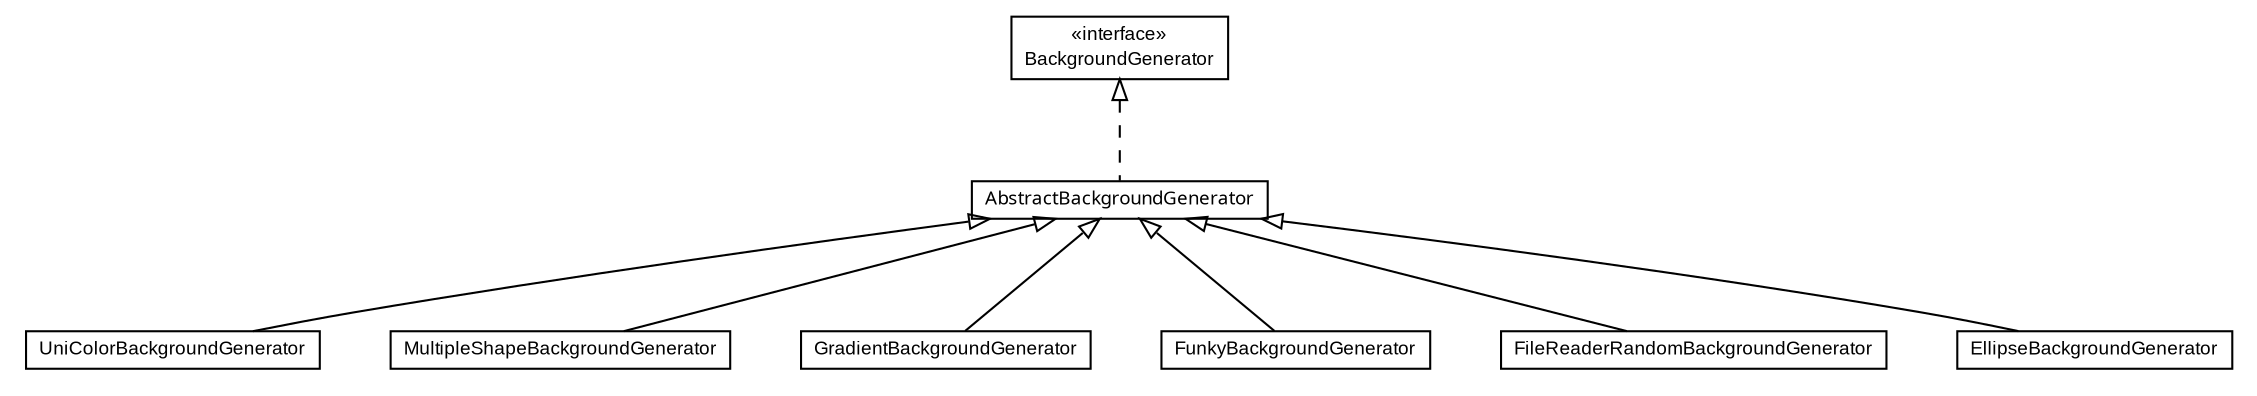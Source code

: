 #!/usr/local/bin/dot
#
# Class diagram 
# Generated by UmlGraph version 4.6 (http://www.spinellis.gr/sw/umlgraph)
#

digraph G {
	edge [fontname="arial",fontsize=10,labelfontname="arial",labelfontsize=10];
	node [fontname="arial",fontsize=10,shape=plaintext];
	// com.octo.captcha.component.image.backgroundgenerator.UniColorBackgroundGenerator
	c128 [label=<<table border="0" cellborder="1" cellspacing="0" cellpadding="2" port="p" href="./UniColorBackgroundGenerator.html">
		<tr><td><table border="0" cellspacing="0" cellpadding="1">
			<tr><td> UniColorBackgroundGenerator </td></tr>
		</table></td></tr>
		</table>>, fontname="arial", fontcolor="black", fontsize=9.0];
	// com.octo.captcha.component.image.backgroundgenerator.MultipleShapeBackgroundGenerator
	c129 [label=<<table border="0" cellborder="1" cellspacing="0" cellpadding="2" port="p" href="./MultipleShapeBackgroundGenerator.html">
		<tr><td><table border="0" cellspacing="0" cellpadding="1">
			<tr><td> MultipleShapeBackgroundGenerator </td></tr>
		</table></td></tr>
		</table>>, fontname="arial", fontcolor="black", fontsize=9.0];
	// com.octo.captcha.component.image.backgroundgenerator.GradientBackgroundGenerator
	c130 [label=<<table border="0" cellborder="1" cellspacing="0" cellpadding="2" port="p" href="./GradientBackgroundGenerator.html">
		<tr><td><table border="0" cellspacing="0" cellpadding="1">
			<tr><td> GradientBackgroundGenerator </td></tr>
		</table></td></tr>
		</table>>, fontname="arial", fontcolor="black", fontsize=9.0];
	// com.octo.captcha.component.image.backgroundgenerator.FunkyBackgroundGenerator
	c131 [label=<<table border="0" cellborder="1" cellspacing="0" cellpadding="2" port="p" href="./FunkyBackgroundGenerator.html">
		<tr><td><table border="0" cellspacing="0" cellpadding="1">
			<tr><td> FunkyBackgroundGenerator </td></tr>
		</table></td></tr>
		</table>>, fontname="arial", fontcolor="black", fontsize=9.0];
	// com.octo.captcha.component.image.backgroundgenerator.FileReaderRandomBackgroundGenerator
	c132 [label=<<table border="0" cellborder="1" cellspacing="0" cellpadding="2" port="p" href="./FileReaderRandomBackgroundGenerator.html">
		<tr><td><table border="0" cellspacing="0" cellpadding="1">
			<tr><td> FileReaderRandomBackgroundGenerator </td></tr>
		</table></td></tr>
		</table>>, fontname="arial", fontcolor="black", fontsize=9.0];
	// com.octo.captcha.component.image.backgroundgenerator.EllipseBackgroundGenerator
	c133 [label=<<table border="0" cellborder="1" cellspacing="0" cellpadding="2" port="p" href="./EllipseBackgroundGenerator.html">
		<tr><td><table border="0" cellspacing="0" cellpadding="1">
			<tr><td> EllipseBackgroundGenerator </td></tr>
		</table></td></tr>
		</table>>, fontname="arial", fontcolor="black", fontsize=9.0];
	// com.octo.captcha.component.image.backgroundgenerator.BackgroundGenerator
	c134 [label=<<table border="0" cellborder="1" cellspacing="0" cellpadding="2" port="p" href="./BackgroundGenerator.html">
		<tr><td><table border="0" cellspacing="0" cellpadding="1">
			<tr><td> &laquo;interface&raquo; </td></tr>
			<tr><td> BackgroundGenerator </td></tr>
		</table></td></tr>
		</table>>, fontname="arial", fontcolor="black", fontsize=9.0];
	// com.octo.captcha.component.image.backgroundgenerator.AbstractBackgroundGenerator
	c135 [label=<<table border="0" cellborder="1" cellspacing="0" cellpadding="2" port="p" href="./AbstractBackgroundGenerator.html">
		<tr><td><table border="0" cellspacing="0" cellpadding="1">
			<tr><td><font face="ariali"> AbstractBackgroundGenerator </font></td></tr>
		</table></td></tr>
		</table>>, fontname="arial", fontcolor="black", fontsize=9.0];
	//com.octo.captcha.component.image.backgroundgenerator.UniColorBackgroundGenerator extends com.octo.captcha.component.image.backgroundgenerator.AbstractBackgroundGenerator
	c135:p -> c128:p [dir=back,arrowtail=empty];
	//com.octo.captcha.component.image.backgroundgenerator.MultipleShapeBackgroundGenerator extends com.octo.captcha.component.image.backgroundgenerator.AbstractBackgroundGenerator
	c135:p -> c129:p [dir=back,arrowtail=empty];
	//com.octo.captcha.component.image.backgroundgenerator.GradientBackgroundGenerator extends com.octo.captcha.component.image.backgroundgenerator.AbstractBackgroundGenerator
	c135:p -> c130:p [dir=back,arrowtail=empty];
	//com.octo.captcha.component.image.backgroundgenerator.FunkyBackgroundGenerator extends com.octo.captcha.component.image.backgroundgenerator.AbstractBackgroundGenerator
	c135:p -> c131:p [dir=back,arrowtail=empty];
	//com.octo.captcha.component.image.backgroundgenerator.FileReaderRandomBackgroundGenerator extends com.octo.captcha.component.image.backgroundgenerator.AbstractBackgroundGenerator
	c135:p -> c132:p [dir=back,arrowtail=empty];
	//com.octo.captcha.component.image.backgroundgenerator.EllipseBackgroundGenerator extends com.octo.captcha.component.image.backgroundgenerator.AbstractBackgroundGenerator
	c135:p -> c133:p [dir=back,arrowtail=empty];
	//com.octo.captcha.component.image.backgroundgenerator.AbstractBackgroundGenerator implements com.octo.captcha.component.image.backgroundgenerator.BackgroundGenerator
	c134:p -> c135:p [dir=back,arrowtail=empty,style=dashed];
}

